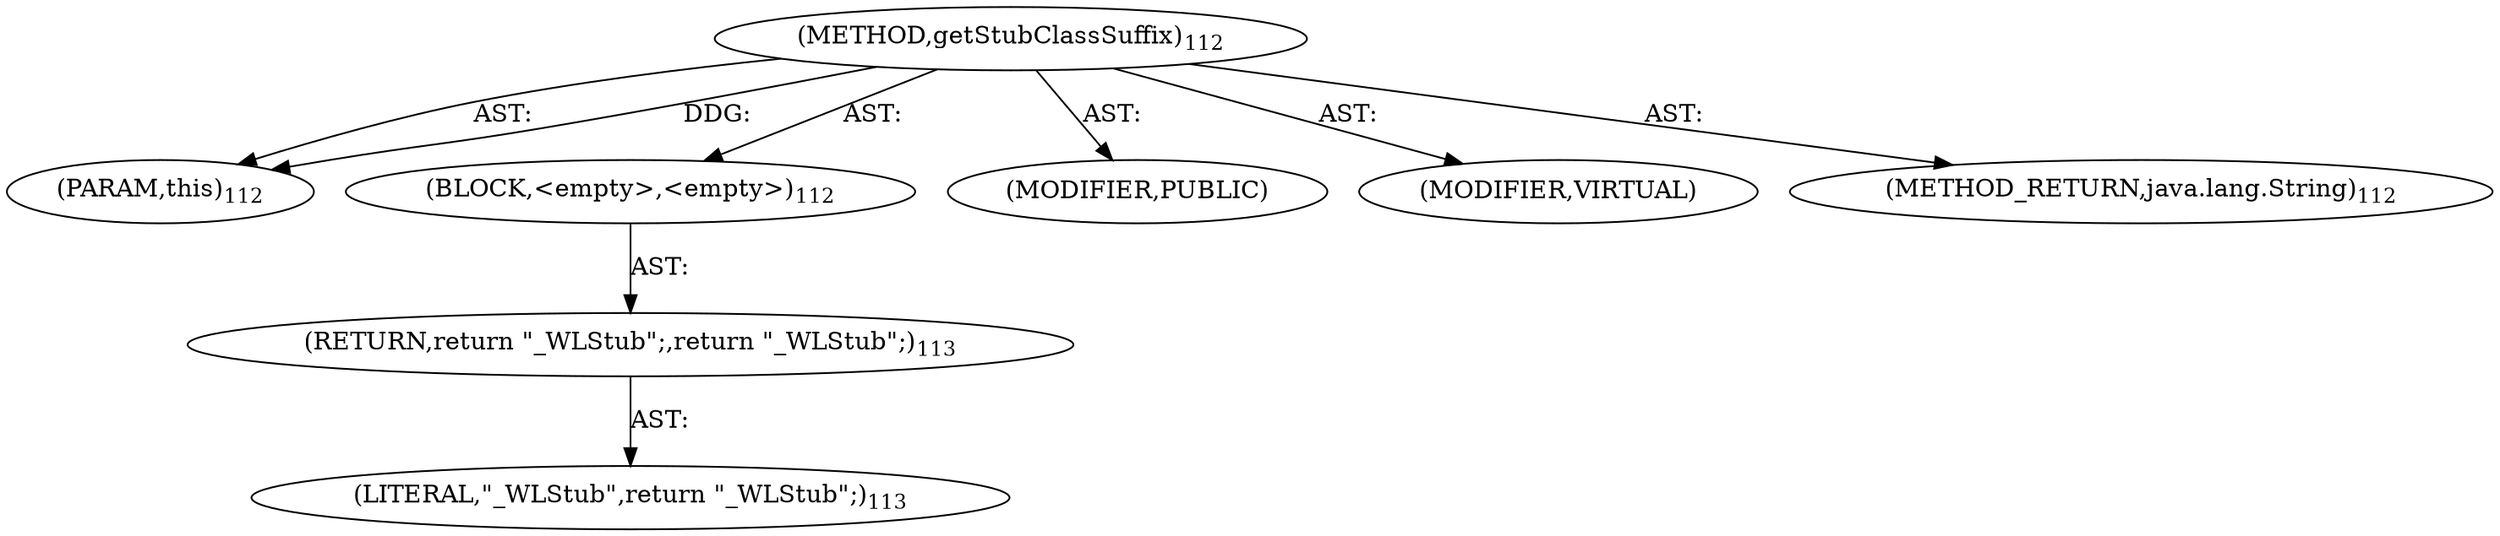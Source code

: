 digraph "getStubClassSuffix" {  
"111669149697" [label = <(METHOD,getStubClassSuffix)<SUB>112</SUB>> ]
"115964116993" [label = <(PARAM,this)<SUB>112</SUB>> ]
"25769803788" [label = <(BLOCK,&lt;empty&gt;,&lt;empty&gt;)<SUB>112</SUB>> ]
"146028888065" [label = <(RETURN,return &quot;_WLStub&quot;;,return &quot;_WLStub&quot;;)<SUB>113</SUB>> ]
"90194313233" [label = <(LITERAL,&quot;_WLStub&quot;,return &quot;_WLStub&quot;;)<SUB>113</SUB>> ]
"133143986178" [label = <(MODIFIER,PUBLIC)> ]
"133143986179" [label = <(MODIFIER,VIRTUAL)> ]
"128849018881" [label = <(METHOD_RETURN,java.lang.String)<SUB>112</SUB>> ]
  "111669149697" -> "115964116993"  [ label = "AST: "] 
  "111669149697" -> "25769803788"  [ label = "AST: "] 
  "111669149697" -> "133143986178"  [ label = "AST: "] 
  "111669149697" -> "133143986179"  [ label = "AST: "] 
  "111669149697" -> "128849018881"  [ label = "AST: "] 
  "25769803788" -> "146028888065"  [ label = "AST: "] 
  "146028888065" -> "90194313233"  [ label = "AST: "] 
  "111669149697" -> "115964116993"  [ label = "DDG: "] 
}
